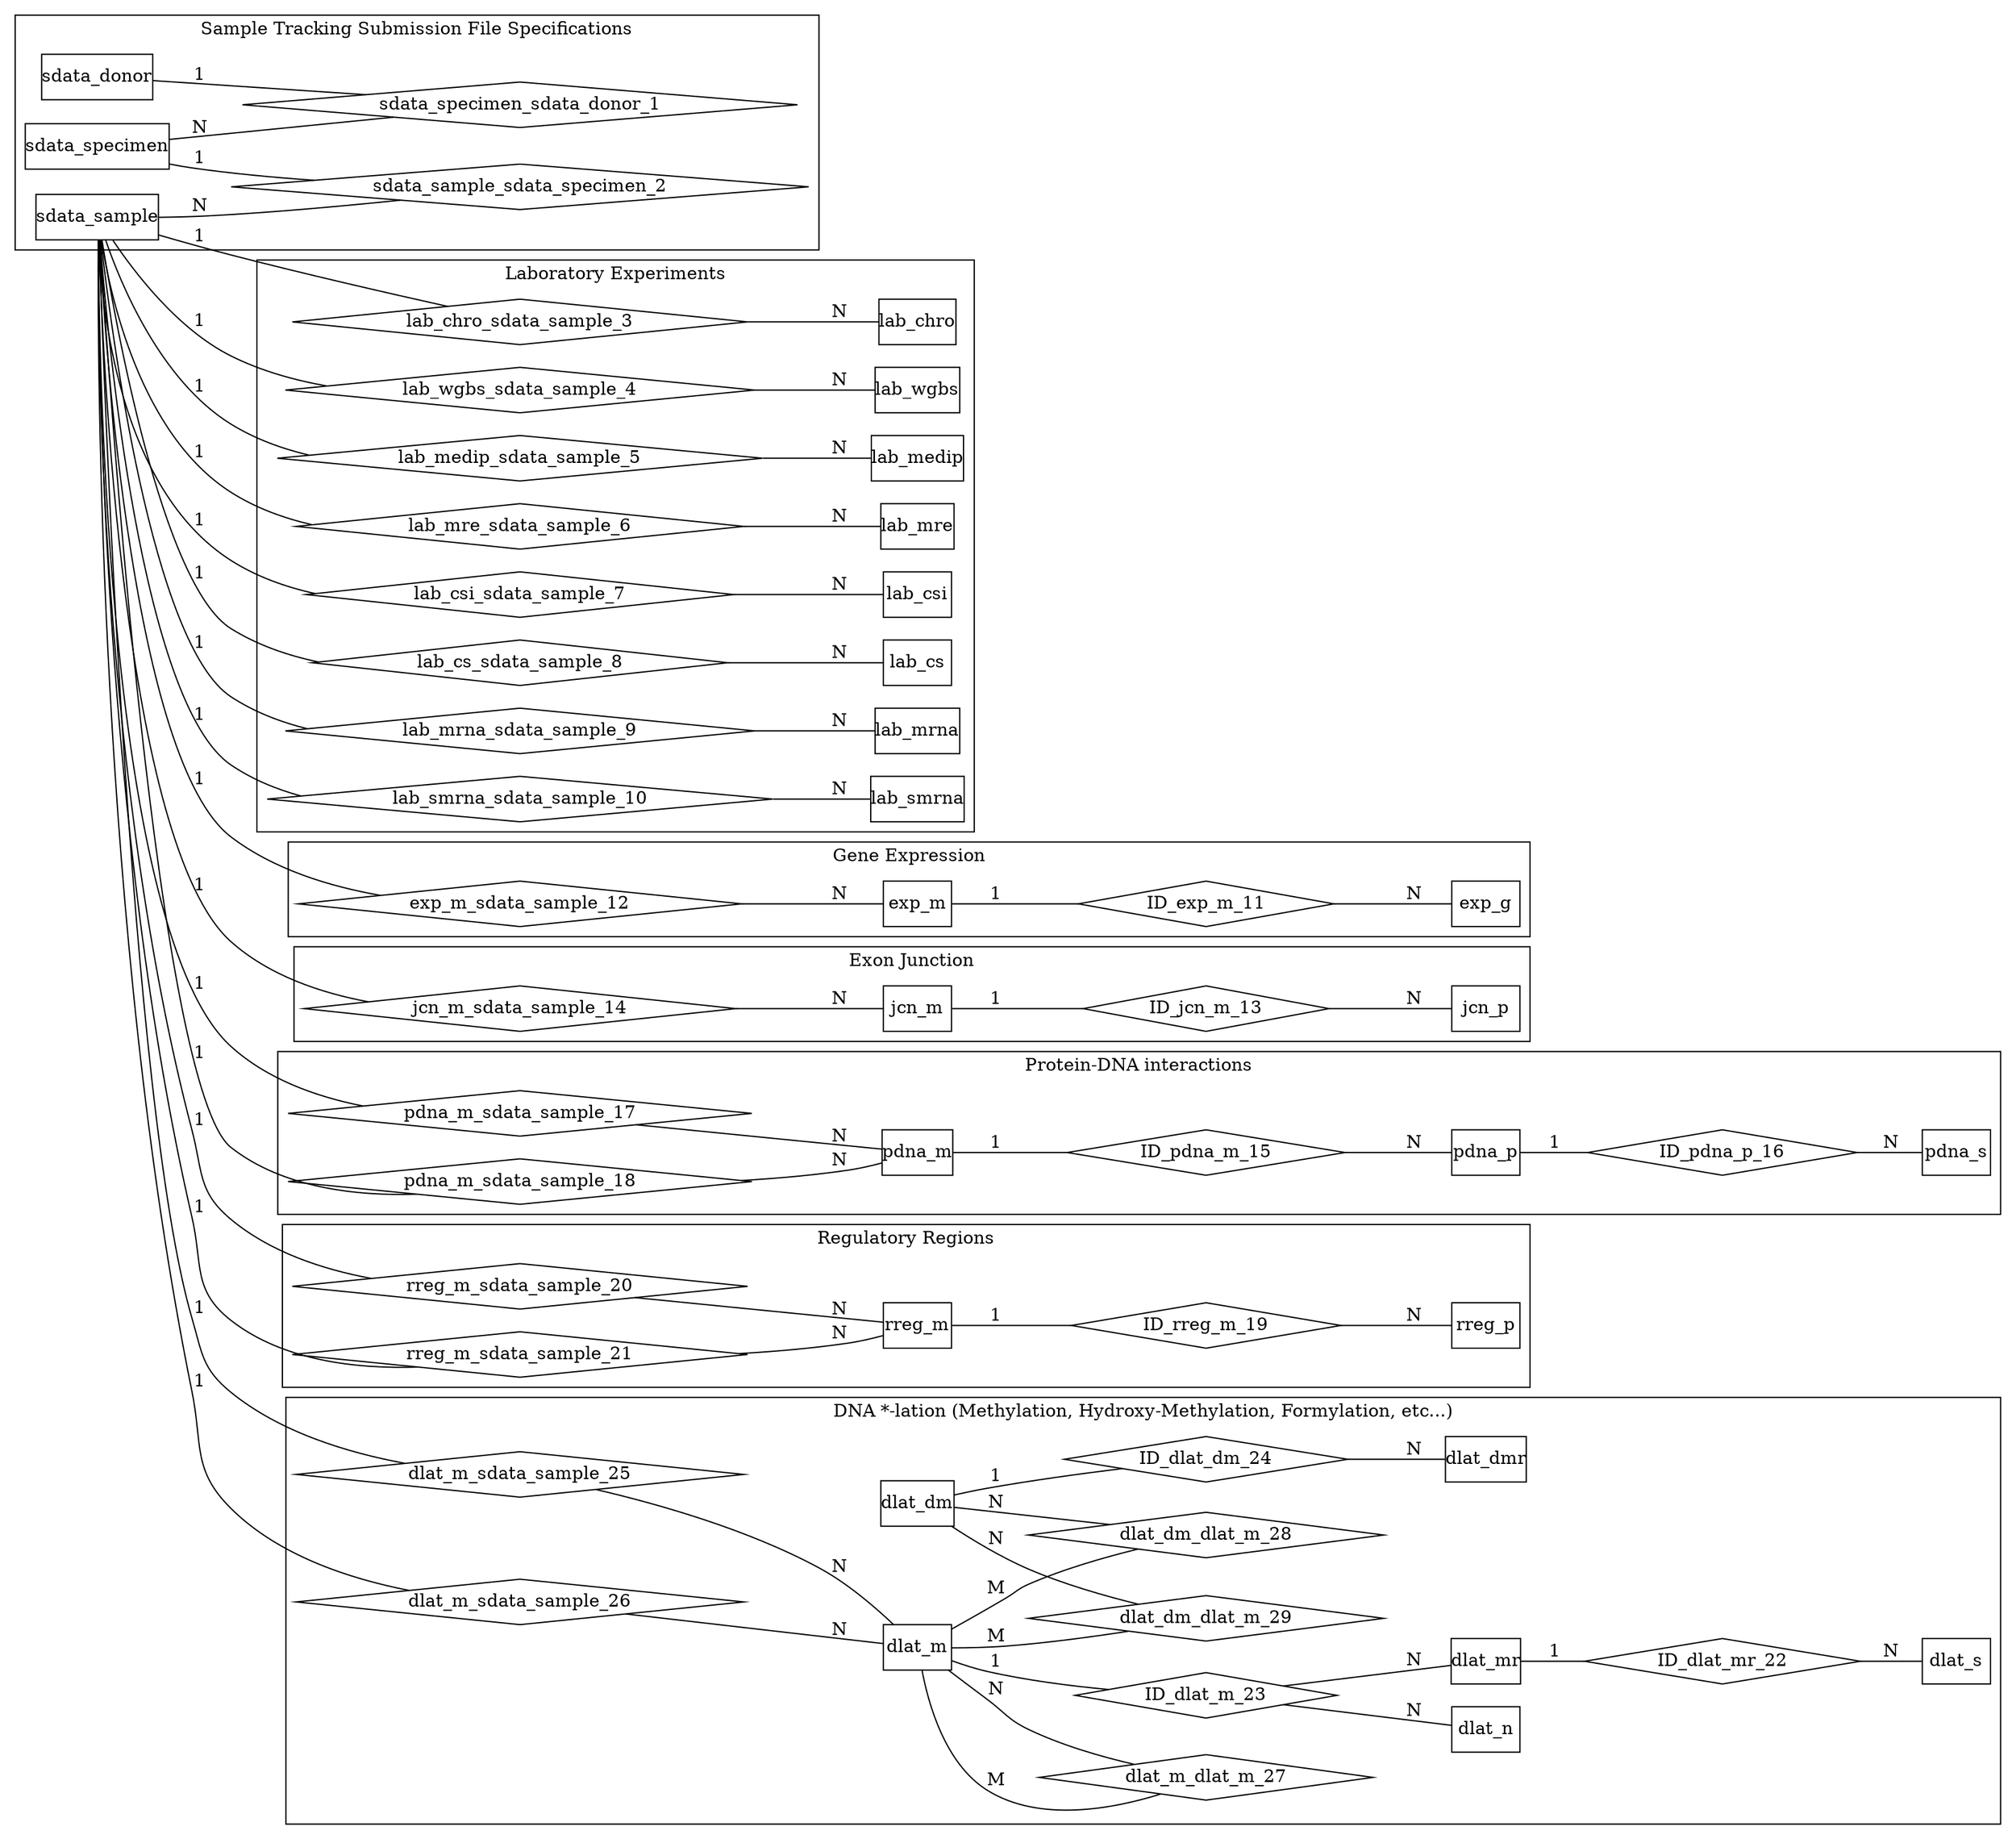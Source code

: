 digraph G {
	rankdir=LR;
	node [shape=box];
	edge [arrowhead=none];
	
	subgraph cluster_sdata {
		label="Sample Tracking Submission File Specifications"
	sdata_donor [texlbl="\graphicspath{{/home/jmfernandez/projects/BLUEPRINT/model/schema+tools/doc-templates/BLUEPRINT/icons/}} \arrayrulecolor{Black} \begin{tabular}{ c l }  \multicolumn{2}{c}{\textbf{\hyperref[tab:sdata_donor]{\Large{}Donor Data File}}} \\ \hline \includegraphics[height=1.6ex]{pk.pdf} & \hyperref[column:sdata.donor.donor_id]{\textbf{donor\-\_\-id}} \\  & \hyperref[column:sdata.donor.donor_sex]{\textbf{\textcolor{gray}{donor\-\_\-sex}}} \\  & \hyperref[column:sdata.donor.donor_region_of_residence]{donor\-\_\-region\-\_\-of\-\_\-residence} \\  & \hyperref[column:sdata.donor.donor_ethnicity]{\textcolor{gray}{donor\-\_\-ethnicity}} \\  & \hyperref[column:sdata.donor.notes]{\textcolor{gray}{notes}} \end{tabular}",style="top color=sdata_donor,rounded corners,drop shadow",margin="0,0"];
	sdata_specimen [texlbl="\graphicspath{{/home/jmfernandez/projects/BLUEPRINT/model/schema+tools/doc-templates/BLUEPRINT/icons/}} \arrayrulecolor{Black} \begin{tabular}{ c l }  \multicolumn{2}{c}{\textbf{\hyperref[tab:sdata_specimen]{\Large{}Specimen Data File}}} \\ \hline \includegraphics[height=1.6ex]{pk.pdf} & \hyperref[column:sdata.specimen.specimen_id]{\textbf{specimen\-\_\-id}} \\  & \hyperref[column:sdata.specimen.specimen_type]{specimen\-\_\-type} \\  & \hyperref[column:sdata.specimen.specimen_type_other]{\textcolor{gray}{specimen\-\_\-type\-\_\-other}} \\  & \hyperref[column:sdata.specimen.specimen_source]{\textcolor{gray}{specimen\-\_\-source}} \\  & \hyperref[column:sdata.specimen.specimen_collection_protocol]{\textcolor{gray}{specimen\-\_\-collection\-\_\-protocol}} \\  & \hyperref[column:sdata.specimen.donor_min_age_at_specimen_acquisition]{donor\-\_\-min\-\_\-age\-\_\-at\-\_\-specimen\-\_\-acquisition} \\  & \hyperref[column:sdata.specimen.donor_max_age_at_specimen_acquisition]{\textbf{\textcolor{gray}{donor\-\_\-max\-\_\-age\-\_\-at\-\_\-specimen\-\_\-acquisition}}} \\  & \hyperref[column:sdata.specimen.donor_health_status]{\textbf{\textcolor{gray}{donor\-\_\-health\-\_\-status}}} \\  & \hyperref[column:sdata.specimen.donor_disease]{\textbf{\textcolor{gray}{donor\-\_\-disease}}} \\  & \hyperref[column:sdata.specimen.specimen_processing]{specimen\-\_\-processing} \\  & \hyperref[column:sdata.specimen.specimen_processing_other]{\textcolor{gray}{specimen\-\_\-processing\-\_\-other}} \\  & \hyperref[column:sdata.specimen.specimen_storage]{specimen\-\_\-storage} \\  & \hyperref[column:sdata.specimen.specimen_storage_other]{\textcolor{gray}{specimen\-\_\-storage\-\_\-other}} \\  & \hyperref[column:sdata.specimen.specimen_biobank]{\textcolor{gray}{specimen\-\_\-biobank}} \\  & \hyperref[column:sdata.specimen.specimen_biobank_id]{\textcolor{gray}{specimen\-\_\-biobank\-\_\-id}} \\  & \hyperref[column:sdata.specimen.specimen_available]{\textcolor{gray}{specimen\-\_\-available}} \\ \hyperref[column:sdata.donor.donor_id]{\includegraphics[height=1.6ex]{fk.pdf}} & \hyperref[column:sdata.specimen.donor_id]{\textit{donor\-\_\-id}} \\  & \hyperref[column:sdata.specimen.notes]{\textcolor{gray}{notes}} \end{tabular}",style="top color=sdata_specimen,rounded corners,drop shadow",margin="0,0"];
	sdata_sample [texlbl="\graphicspath{{/home/jmfernandez/projects/BLUEPRINT/model/schema+tools/doc-templates/BLUEPRINT/icons/}} \arrayrulecolor{Black} \begin{tabular}{ c l }  \multicolumn{2}{c}{\textbf{\hyperref[tab:sdata_sample]{\Large{}Analyzed Sample Data File}}} \\ \hline \includegraphics[height=1.6ex]{pk.pdf} & \hyperref[column:sdata.sample.sample_id]{\textbf{sample\-\_\-id}} \\  & \hyperref[column:sdata.sample.purified_cell_type]{purified\-\_\-cell\-\_\-type} \\  & \hyperref[column:sdata.sample.culture_conditions]{\textcolor{gray}{culture\-\_\-conditions}} \\  & \hyperref[column:sdata.sample.markers]{\textcolor{gray}{markers}} \\  & \hyperref[column:sdata.sample.analyzed_sample_type]{analyzed\-\_\-sample\-\_\-type} \\  & \hyperref[column:sdata.sample.analyzed_sample_type_other]{\textcolor{gray}{analyzed\-\_\-sample\-\_\-type\-\_\-other}} \\  & \hyperref[column:sdata.sample.analyzed_sample_interval]{\textcolor{gray}{analyzed\-\_\-sample\-\_\-interval}} \\ \hyperref[column:sdata.specimen.specimen_id]{\includegraphics[height=1.6ex]{fk.pdf}} & \hyperref[column:sdata.sample.specimen_id]{\textit{specimen\-\_\-id}} \\  & \hyperref[column:sdata.sample.notes]{\textcolor{gray}{notes}} \end{tabular}",style="top color=sdata_sample,rounded corners,drop shadow",margin="0,0"];
		{ rank=same; sdata_donor sdata_specimen sdata_sample }
		
		node [shape=diamond, texlbl="Identifies"];
		
		
		node [shape=diamond];
		
		
		sdata_specimen_sdata_donor_1 [style="top color=sdata_donor,drop shadow",texlbl="Relationship"];
		sdata_donor -> sdata_specimen_sdata_donor_1 [label="1"];
		sdata_specimen_sdata_donor_1 -> sdata_specimen [label="N",style="double distance=2pt"];
		
		sdata_sample_sdata_specimen_2 [style="top color=sdata_specimen,drop shadow",texlbl="Relationship"];
		sdata_specimen -> sdata_sample_sdata_specimen_2 [label="1"];
		sdata_sample_sdata_specimen_2 -> sdata_sample [label="N",style="double distance=2pt"];
	}
	subgraph cluster_lab {
		label="Laboratory Experiments"
	lab_chro [texlbl="\graphicspath{{/home/jmfernandez/projects/BLUEPRINT/model/schema+tools/doc-templates/BLUEPRINT/icons/}} \arrayrulecolor{Black} \begin{tabular}{ c l }  \multicolumn{2}{c}{\textbf{\hyperref[tab:lab_chro]{\Large{}Chromatin Accessibility}}} \\ \hline \includegraphics[height=1.6ex]{pk.pdf} & \hyperref[column:lab.chro.experiment_id]{\textbf{experiment\-\_\-id}} \\ \hyperref[column:sdata.sample.sample_id]{\includegraphics[height=1.6ex]{fk.pdf}} & \hyperref[column:lab.chro.analyzed_sample_id]{\textit{analyzed\-\_\-sample\-\_\-id}} \\  & \hyperref[column:lab.chro.experiment_type]{experiment\-\_\-type} \\  & \hyperref[column:lab.chro.features]{features} \\  & \hyperref[column:lab.chro.extraction_protocol]{extraction\-\_\-protocol} \end{tabular}",style="top color=lab_chro,rounded corners,drop shadow",margin="0,0"];
	lab_wgbs [texlbl="\graphicspath{{/home/jmfernandez/projects/BLUEPRINT/model/schema+tools/doc-templates/BLUEPRINT/icons/}} \arrayrulecolor{Black} \begin{tabular}{ c l }  \multicolumn{2}{c}{\textbf{\hyperref[tab:lab_wgbs]{\Large{}WGBS}}} \\ \hline \includegraphics[height=1.6ex]{pk.pdf} & \hyperref[column:lab.wgbs.experiment_id]{\textbf{experiment\-\_\-id}} \\ \hyperref[column:sdata.sample.sample_id]{\includegraphics[height=1.6ex]{fk.pdf}} & \hyperref[column:lab.wgbs.analyzed_sample_id]{\textit{analyzed\-\_\-sample\-\_\-id}} \\  & \hyperref[column:lab.wgbs.experiment_type]{experiment\-\_\-type} \\  & \hyperref[column:lab.wgbs.features]{features} \\  & \hyperref[column:lab.wgbs.extraction_protocol]{extraction\-\_\-protocol} \end{tabular}",style="top color=lab_wgbs,rounded corners,drop shadow",margin="0,0"];
	lab_medip [texlbl="\graphicspath{{/home/jmfernandez/projects/BLUEPRINT/model/schema+tools/doc-templates/BLUEPRINT/icons/}} \arrayrulecolor{Black} \begin{tabular}{ c l }  \multicolumn{2}{c}{\textbf{\hyperref[tab:lab_medip]{\Large{}MeDIP-Seq}}} \\ \hline \includegraphics[height=1.6ex]{pk.pdf} & \hyperref[column:lab.medip.experiment_id]{\textbf{experiment\-\_\-id}} \\ \hyperref[column:sdata.sample.sample_id]{\includegraphics[height=1.6ex]{fk.pdf}} & \hyperref[column:lab.medip.analyzed_sample_id]{\textit{analyzed\-\_\-sample\-\_\-id}} \\  & \hyperref[column:lab.medip.experiment_type]{experiment\-\_\-type} \\  & \hyperref[column:lab.medip.features]{features} \\  & \hyperref[column:lab.medip.extraction_protocol]{extraction\-\_\-protocol} \end{tabular}",style="top color=lab_medip,rounded corners,drop shadow",margin="0,0"];
	lab_mre [texlbl="\graphicspath{{/home/jmfernandez/projects/BLUEPRINT/model/schema+tools/doc-templates/BLUEPRINT/icons/}} \arrayrulecolor{Black} \begin{tabular}{ c l }  \multicolumn{2}{c}{\textbf{\hyperref[tab:lab_mre]{\Large{}MRE-Seq}}} \\ \hline \includegraphics[height=1.6ex]{pk.pdf} & \hyperref[column:lab.mre.experiment_id]{\textbf{experiment\-\_\-id}} \\ \hyperref[column:sdata.sample.sample_id]{\includegraphics[height=1.6ex]{fk.pdf}} & \hyperref[column:lab.mre.analyzed_sample_id]{\textit{analyzed\-\_\-sample\-\_\-id}} \\  & \hyperref[column:lab.mre.experiment_type]{experiment\-\_\-type} \\  & \hyperref[column:lab.mre.features]{features} \end{tabular}",style="top color=lab_mre,rounded corners,drop shadow",margin="0,0"];
	lab_csi [texlbl="\graphicspath{{/home/jmfernandez/projects/BLUEPRINT/model/schema+tools/doc-templates/BLUEPRINT/icons/}} \arrayrulecolor{Black} \begin{tabular}{ c l }  \multicolumn{2}{c}{\textbf{\hyperref[tab:lab_csi]{\Large{}Chip-Seq Input}}} \\ \hline \includegraphics[height=1.6ex]{pk.pdf} & \hyperref[column:lab.csi.experiment_id]{\textbf{experiment\-\_\-id}} \\ \hyperref[column:sdata.sample.sample_id]{\includegraphics[height=1.6ex]{fk.pdf}} & \hyperref[column:lab.csi.analyzed_sample_id]{\textit{analyzed\-\_\-sample\-\_\-id}} \\  & \hyperref[column:lab.csi.experiment_type]{experiment\-\_\-type} \\  & \hyperref[column:lab.csi.features]{features} \\  & \hyperref[column:lab.csi.extraction_protocol]{extraction\-\_\-protocol} \end{tabular}",style="top color=lab_csi,rounded corners,drop shadow",margin="0,0"];
	lab_cs [texlbl="\graphicspath{{/home/jmfernandez/projects/BLUEPRINT/model/schema+tools/doc-templates/BLUEPRINT/icons/}} \arrayrulecolor{Black} \begin{tabular}{ c l }  \multicolumn{2}{c}{\textbf{\hyperref[tab:lab_cs]{\Large{}Chip-Seq}}} \\ \hline \includegraphics[height=1.6ex]{pk.pdf} & \hyperref[column:lab.cs.experiment_id]{\textbf{experiment\-\_\-id}} \\ \hyperref[column:sdata.sample.sample_id]{\includegraphics[height=1.6ex]{fk.pdf}} & \hyperref[column:lab.cs.analyzed_sample_id]{\textit{analyzed\-\_\-sample\-\_\-id}} \\  & \hyperref[column:lab.cs.experiment_type]{experiment\-\_\-type} \\  & \hyperref[column:lab.cs.features]{features} \\  & \hyperref[column:lab.cs.extraction_protocol]{extraction\-\_\-protocol} \end{tabular}",style="top color=lab_cs,rounded corners,drop shadow",margin="0,0"];
	lab_mrna [texlbl="\graphicspath{{/home/jmfernandez/projects/BLUEPRINT/model/schema+tools/doc-templates/BLUEPRINT/icons/}} \arrayrulecolor{Black} \begin{tabular}{ c l }  \multicolumn{2}{c}{\textbf{\hyperref[tab:lab_mrna]{\Large{}mRNA-seq}}} \\ \hline \includegraphics[height=1.6ex]{pk.pdf} & \hyperref[column:lab.mrna.experiment_id]{\textbf{experiment\-\_\-id}} \\ \hyperref[column:sdata.sample.sample_id]{\includegraphics[height=1.6ex]{fk.pdf}} & \hyperref[column:lab.mrna.analyzed_sample_id]{\textit{analyzed\-\_\-sample\-\_\-id}} \\  & \hyperref[column:lab.mrna.experiment_type]{experiment\-\_\-type} \\  & \hyperref[column:lab.mrna.features]{features} \\  & \hyperref[column:lab.mrna.extraction_protocol]{extraction\-\_\-protocol} \end{tabular}",style="top color=lab_mrna,rounded corners,drop shadow",margin="0,0"];
	lab_smrna [texlbl="\graphicspath{{/home/jmfernandez/projects/BLUEPRINT/model/schema+tools/doc-templates/BLUEPRINT/icons/}} \arrayrulecolor{Black} \begin{tabular}{ c l }  \multicolumn{2}{c}{\textbf{\hyperref[tab:lab_smrna]{\Large{}smRNA-seq}}} \\ \hline \includegraphics[height=1.6ex]{pk.pdf} & \hyperref[column:lab.smrna.experiment_id]{\textbf{experiment\-\_\-id}} \\ \hyperref[column:sdata.sample.sample_id]{\includegraphics[height=1.6ex]{fk.pdf}} & \hyperref[column:lab.smrna.analyzed_sample_id]{\textit{analyzed\-\_\-sample\-\_\-id}} \\  & \hyperref[column:lab.smrna.experiment_type]{experiment\-\_\-type} \\  & \hyperref[column:lab.smrna.features]{features} \\  & \hyperref[column:lab.smrna.extraction_protocol]{extraction\-\_\-protocol} \end{tabular}",style="top color=lab_smrna,rounded corners,drop shadow",margin="0,0"];
		{ rank=same; lab_chro lab_wgbs lab_medip lab_mre lab_csi lab_cs lab_mrna lab_smrna }
		
		node [shape=diamond, texlbl="Identifies"];
		
		
		node [shape=diamond];
		
		
		lab_chro_sdata_sample_3 [style="top color=sdata_sample,drop shadow",texlbl="\parbox{3cm}{\centering Relationship \linebreak \textit{\small(analyzed\-\_\-)}}"];
		sdata_sample -> lab_chro_sdata_sample_3 [label="1"];
		lab_chro_sdata_sample_3 -> lab_chro [label="N",style="double distance=2pt"];
		
		lab_wgbs_sdata_sample_4 [style="top color=sdata_sample,drop shadow",texlbl="\parbox{3cm}{\centering Relationship \linebreak \textit{\small(analyzed\-\_\-)}}"];
		sdata_sample -> lab_wgbs_sdata_sample_4 [label="1"];
		lab_wgbs_sdata_sample_4 -> lab_wgbs [label="N",style="double distance=2pt"];
		
		lab_medip_sdata_sample_5 [style="top color=sdata_sample,drop shadow",texlbl="\parbox{3cm}{\centering Relationship \linebreak \textit{\small(analyzed\-\_\-)}}"];
		sdata_sample -> lab_medip_sdata_sample_5 [label="1"];
		lab_medip_sdata_sample_5 -> lab_medip [label="N",style="double distance=2pt"];
		
		lab_mre_sdata_sample_6 [style="top color=sdata_sample,drop shadow",texlbl="\parbox{3cm}{\centering Relationship \linebreak \textit{\small(analyzed\-\_\-)}}"];
		sdata_sample -> lab_mre_sdata_sample_6 [label="1"];
		lab_mre_sdata_sample_6 -> lab_mre [label="N",style="double distance=2pt"];
		
		lab_csi_sdata_sample_7 [style="top color=sdata_sample,drop shadow",texlbl="\parbox{3cm}{\centering Relationship \linebreak \textit{\small(analyzed\-\_\-)}}"];
		sdata_sample -> lab_csi_sdata_sample_7 [label="1"];
		lab_csi_sdata_sample_7 -> lab_csi [label="N",style="double distance=2pt"];
		
		lab_cs_sdata_sample_8 [style="top color=sdata_sample,drop shadow",texlbl="\parbox{3cm}{\centering Relationship \linebreak \textit{\small(analyzed\-\_\-)}}"];
		sdata_sample -> lab_cs_sdata_sample_8 [label="1"];
		lab_cs_sdata_sample_8 -> lab_cs [label="N",style="double distance=2pt"];
		
		lab_mrna_sdata_sample_9 [style="top color=sdata_sample,drop shadow",texlbl="\parbox{3cm}{\centering Relationship \linebreak \textit{\small(analyzed\-\_\-)}}"];
		sdata_sample -> lab_mrna_sdata_sample_9 [label="1"];
		lab_mrna_sdata_sample_9 -> lab_mrna [label="N",style="double distance=2pt"];
		
		lab_smrna_sdata_sample_10 [style="top color=sdata_sample,drop shadow",texlbl="\parbox{3cm}{\centering Relationship \linebreak \textit{\small(analyzed\-\_\-)}}"];
		sdata_sample -> lab_smrna_sdata_sample_10 [label="1"];
		lab_smrna_sdata_sample_10 -> lab_smrna [label="N",style="double distance=2pt"];
	}
	subgraph cluster_exp {
		label="Gene Expression"
	exp_m [texlbl="\graphicspath{{/home/jmfernandez/projects/BLUEPRINT/model/schema+tools/doc-templates/BLUEPRINT/icons/}} \arrayrulecolor{Black} \begin{tabular}{ c l }  \multicolumn{2}{c}{\textbf{\hyperref[tab:exp_m]{\Large{}Expression - Metadata File}}} \\ \hline \includegraphics[height=1.6ex]{pk.pdf} & \hyperref[column:exp.m.analysis_id]{\textbf{analysis\-\_\-id}} \\ \hyperref[column:sdata.sample.sample_id]{\includegraphics[height=1.6ex]{fk.pdf}} & \hyperref[column:exp.m.analyzed_sample_id]{\textit{analyzed\-\_\-sample\-\_\-id}} \\  & \hyperref[column:exp.m.analysis_group_id]{analysis\-\_\-group\-\_\-id} \\  & \hyperref[column:exp.m.data_status]{data\-\_\-status} \\  & \hyperref[column:exp.m.assembly_version]{assembly\-\_\-version} \\  & \hyperref[column:exp.m.program_versions]{\textbf{\textcolor{gray}{program\-\_\-versions}}} \\  & \hyperref[column:exp.m.alignment_algorithm]{alignment\-\_\-algorithm} \\  & \hyperref[column:exp.m.other_analysis_algorithm]{\textcolor{gray}{other\-\_\-analysis\-\_\-algorithm}} \\  & \hyperref[column:exp.m.seq_coverage]{\textcolor{gray}{seq\-\_\-coverage}} \\  & \hyperref[column:exp.m.raw_data_repository]{raw\-\_\-data\-\_\-repository} \\  & \hyperref[column:exp.m.raw_data_accession]{\textcolor{gray}{raw\-\_\-data\-\_\-accession}} \\  & \hyperref[column:exp.m.experimental_group_id]{experimental\-\_\-group\-\_\-id} \\  & \hyperref[column:exp.m.platform]{platform} \\  & \hyperref[column:exp.m.experimental_protocol]{\textcolor{gray}{experimental\-\_\-protocol}} \\  & \hyperref[column:exp.m.notes]{\textcolor{gray}{notes}} \end{tabular}",style="top color=exp_m,rounded corners,drop shadow",margin="0,0"];
	exp_g [texlbl="\graphicspath{{/home/jmfernandez/projects/BLUEPRINT/model/schema+tools/doc-templates/BLUEPRINT/icons/}} \arrayrulecolor{Black} \begin{tabular}{ c l }  \multicolumn{2}{c}{\textbf{\hyperref[tab:exp_g]{\Large{}Expression - Gene File}}} \\ \hline \hyperref[column:exp.m.analysis_id]{\includegraphics[height=1.6ex]{fkpk.pdf}} & \hyperref[column:exp.g.analysis_id]{\textit{\textbf{analysis\-\_\-id}}} \\ \includegraphics[height=1.6ex]{pk.pdf} & \hyperref[column:exp.g.gene_stable_id]{\textbf{gene\-\_\-stable\-\_\-id}} \\  & \hyperref[column:exp.g.chromosome]{chromosome} \\  & \hyperref[column:exp.g.chromosome_start]{chromosome\-\_\-start} \\  & \hyperref[column:exp.g.chromosome_end]{chromosome\-\_\-end} \\  & \hyperref[column:exp.g.chromosome_strand]{\textcolor{gray}{chromosome\-\_\-strand}} \\  & \hyperref[column:exp.g.quality_score]{\textcolor{gray}{quality\-\_\-score}} \\  & \hyperref[column:exp.g.probability]{\textcolor{gray}{probability}} \\  & \hyperref[column:exp.g.normalized_read_count]{normalized\-\_\-read\-\_\-count} \\  & \hyperref[column:exp.g.raw_read_count]{raw\-\_\-read\-\_\-count} \\  & \hyperref[column:exp.g.normalized_expression_level]{\textcolor{gray}{normalized\-\_\-expression\-\_\-level}} \\  & \hyperref[column:exp.g.reference_sample]{\textcolor{gray}{reference\-\_\-sample}} \\  & \hyperref[column:exp.g.is_annotated]{is\-\_\-annotated} \\  & \hyperref[column:exp.g.probeset_id]{\textcolor{gray}{probeset\-\_\-id}} \\  & \hyperref[column:exp.g.validation_status]{validation\-\_\-status} \\  & \hyperref[column:exp.g.validation_platform]{\textcolor{gray}{validation\-\_\-platform}} \\  & \hyperref[column:exp.g.notes]{\textcolor{gray}{notes}} \end{tabular}",style="top color=exp_g,rounded corners,drop shadow,double distance=2pt",margin="0,0"];
		{ rank=same; exp_m }
		
		node [shape=diamond, texlbl="Identifies"];
		
			
		ID_exp_m_11 [style="top color=exp_m,drop shadow,double distance=2pt"];
		exp_m -> ID_exp_m_11  [label="1"];
		ID_exp_m_11 -> exp_g [label="N",style="double distance=2pt"];
		
		node [shape=diamond];
		
		
		exp_m_sdata_sample_12 [style="top color=sdata_sample,drop shadow",texlbl="\parbox{3cm}{\centering Relationship \linebreak \textit{\small(analyzed\-\_\-)}}"];
		sdata_sample -> exp_m_sdata_sample_12 [label="1"];
		exp_m_sdata_sample_12 -> exp_m [label="N",style="double distance=2pt"];
	}
	subgraph cluster_jcn {
		label="Exon Junction"
	jcn_m [texlbl="\graphicspath{{/home/jmfernandez/projects/BLUEPRINT/model/schema+tools/doc-templates/BLUEPRINT/icons/}} \arrayrulecolor{Black} \begin{tabular}{ c l }  \multicolumn{2}{c}{\textbf{\hyperref[tab:jcn_m]{\Large{}Exon Junction - Metadata File}}} \\ \hline \includegraphics[height=1.6ex]{pk.pdf} & \hyperref[column:jcn.m.analysis_id]{\textbf{analysis\-\_\-id}} \\ \hyperref[column:sdata.sample.sample_id]{\includegraphics[height=1.6ex]{fk.pdf}} & \hyperref[column:jcn.m.analyzed_sample_id]{\textit{analyzed\-\_\-sample\-\_\-id}} \\  & \hyperref[column:jcn.m.analysis_group_id]{analysis\-\_\-group\-\_\-id} \\  & \hyperref[column:jcn.m.data_status]{data\-\_\-status} \\  & \hyperref[column:jcn.m.assembly_version]{assembly\-\_\-version} \\  & \hyperref[column:jcn.m.program_versions]{\textbf{\textcolor{gray}{program\-\_\-versions}}} \\  & \hyperref[column:jcn.m.alignment_algorithm]{alignment\-\_\-algorithm} \\  & \hyperref[column:jcn.m.other_analysis_algorithm]{\textcolor{gray}{other\-\_\-analysis\-\_\-algorithm}} \\  & \hyperref[column:jcn.m.seq_coverage]{\textcolor{gray}{seq\-\_\-coverage}} \\  & \hyperref[column:jcn.m.raw_data_repository]{raw\-\_\-data\-\_\-repository} \\  & \hyperref[column:jcn.m.raw_data_accession]{\textcolor{gray}{raw\-\_\-data\-\_\-accession}} \\  & \hyperref[column:jcn.m.experimental_group_id]{experimental\-\_\-group\-\_\-id} \\  & \hyperref[column:jcn.m.platform]{platform} \\  & \hyperref[column:jcn.m.experimental_protocol]{\textcolor{gray}{experimental\-\_\-protocol}} \\  & \hyperref[column:jcn.m.notes]{\textcolor{gray}{notes}} \end{tabular}",style="top color=jcn_m,rounded corners,drop shadow",margin="0,0"];
	jcn_p [texlbl="\graphicspath{{/home/jmfernandez/projects/BLUEPRINT/model/schema+tools/doc-templates/BLUEPRINT/icons/}} \arrayrulecolor{Black} \begin{tabular}{ c l }  \multicolumn{2}{c}{\textbf{\hyperref[tab:jcn_p]{\Large{}Exon Junction - Primary Analysis File}}} \\ \hline \hyperref[column:jcn.m.analysis_id]{\includegraphics[height=1.6ex]{fkpk.pdf}} & \hyperref[column:jcn.p.analysis_id]{\textit{\textbf{analysis\-\_\-id}}} \\ \includegraphics[height=1.6ex]{pk.pdf} & \hyperref[column:jcn.p.junction_id]{\textbf{junction\-\_\-id}} \\  & \hyperref[column:jcn.p.chromosome]{chromosome} \\  & \hyperref[column:jcn.p.chromosome_start]{chromosome\-\_\-start} \\  & \hyperref[column:jcn.p.chromosome_end]{chromosome\-\_\-end} \\  & \hyperref[column:jcn.p.chromosome_strand]{\textcolor{gray}{chromosome\-\_\-strand}} \\  & \hyperref[column:jcn.p.quality_score]{\textcolor{gray}{quality\-\_\-score}} \\  & \hyperref[column:jcn.p.probability]{\textcolor{gray}{probability}} \\  & \hyperref[column:jcn.p.gene1_stable_id]{gene1\-\_\-stable\-\_\-id} \\  & \hyperref[column:jcn.p.gene2_stable_id]{\textcolor{gray}{gene2\-\_\-stable\-\_\-id}} \\  & \hyperref[column:jcn.p.exon1_chromosome]{exon1\-\_\-chromosome} \\  & \hyperref[column:jcn.p.exon1_number_bases]{exon1\-\_\-number\-\_\-bases} \\  & \hyperref[column:jcn.p.exon1_end]{exon1\-\_\-end} \\  & \hyperref[column:jcn.p.exon1_strand]{\textcolor{gray}{exon1\-\_\-strand}} \\  & \hyperref[column:jcn.p.exon2_chromosome]{exon2\-\_\-chromosome} \\  & \hyperref[column:jcn.p.exon2_number_bases]{exon2\-\_\-number\-\_\-bases} \\  & \hyperref[column:jcn.p.exon2_start]{exon2\-\_\-start} \\  & \hyperref[column:jcn.p.exon2_strand]{\textcolor{gray}{exon2\-\_\-strand}} \\  & \hyperref[column:jcn.p.is_fusion_gene]{\textcolor{gray}{is\-\_\-fusion\-\_\-gene}} \\  & \hyperref[column:jcn.p.is_novel_splice_form]{\textcolor{gray}{is\-\_\-novel\-\_\-splice\-\_\-form}} \\  & \hyperref[column:jcn.p.junction_seq]{\textcolor{gray}{junction\-\_\-seq}} \\  & \hyperref[column:jcn.p.junction_type]{\textcolor{gray}{junction\-\_\-type}} \\  & \hyperref[column:jcn.p.junction_read_count]{junction\-\_\-read\-\_\-count} \\  & \hyperref[column:jcn.p.validation_status]{validation\-\_\-status} \\  & \hyperref[column:jcn.p.validation_platform]{\textcolor{gray}{validation\-\_\-platform}} \\  & \hyperref[column:jcn.p.notes]{\textcolor{gray}{notes}} \end{tabular}",style="top color=jcn_p,rounded corners,drop shadow,double distance=2pt",margin="0,0"];
		{ rank=same; jcn_m }
		
		node [shape=diamond, texlbl="Identifies"];
		
			
		ID_jcn_m_13 [style="top color=jcn_m,drop shadow,double distance=2pt"];
		jcn_m -> ID_jcn_m_13  [label="1"];
		ID_jcn_m_13 -> jcn_p [label="N",style="double distance=2pt"];
		
		node [shape=diamond];
		
		
		jcn_m_sdata_sample_14 [style="top color=sdata_sample,drop shadow",texlbl="\parbox{3cm}{\centering Relationship \linebreak \textit{\small(analyzed\-\_\-)}}"];
		sdata_sample -> jcn_m_sdata_sample_14 [label="1"];
		jcn_m_sdata_sample_14 -> jcn_m [label="N",style="double distance=2pt"];
	}
	subgraph cluster_pdna {
		label="Protein-DNA interactions"
	pdna_m [texlbl="\graphicspath{{/home/jmfernandez/projects/BLUEPRINT/model/schema+tools/doc-templates/BLUEPRINT/icons/}} \arrayrulecolor{Black} \begin{tabular}{ c l }  \multicolumn{2}{c}{\textbf{\hyperref[tab:pdna_m]{\Large{}Protein-DNA interactions - Metadata File}}} \\ \hline \includegraphics[height=1.6ex]{pk.pdf} & \hyperref[column:pdna.m.analysis_id]{\textbf{analysis\-\_\-id}} \\ \hyperref[column:sdata.sample.sample_id]{\includegraphics[height=1.6ex]{fk.pdf}} & \hyperref[column:pdna.m.analyzed_sample_id]{\textit{analyzed\-\_\-sample\-\_\-id}} \\ \hyperref[column:sdata.sample.sample_id]{\includegraphics[height=1.6ex]{fk.pdf}} & \hyperref[column:pdna.m.control_sample_id]{\textit{\textbf{\textcolor{gray}{control\-\_\-sample\-\_\-id}}}} \\  & \hyperref[column:pdna.m.analysis_group_id]{analysis\-\_\-group\-\_\-id} \\  & \hyperref[column:pdna.m.data_status]{data\-\_\-status} \\  & \hyperref[column:pdna.m.assembly_version]{assembly\-\_\-version} \\  & \hyperref[column:pdna.m.program_versions]{\textbf{\textcolor{gray}{program\-\_\-versions}}} \\  & \hyperref[column:pdna.m.alignment_algorithm]{alignment\-\_\-algorithm} \\  & \hyperref[column:pdna.m.other_analysis_algorithm]{\textcolor{gray}{other\-\_\-analysis\-\_\-algorithm}} \\  & \hyperref[column:pdna.m.seq_coverage]{\textcolor{gray}{seq\-\_\-coverage}} \\  & \hyperref[column:pdna.m.raw_data_repository]{raw\-\_\-data\-\_\-repository} \\  & \hyperref[column:pdna.m.raw_data_accession]{\textcolor{gray}{raw\-\_\-data\-\_\-accession}} \\  & \hyperref[column:pdna.m.experimental_group_id]{experimental\-\_\-group\-\_\-id} \\  & \hyperref[column:pdna.m.platform]{platform} \\  & \hyperref[column:pdna.m.experimental_protocol]{\textcolor{gray}{experimental\-\_\-protocol}} \\  & \hyperref[column:pdna.m.NSC]{\textcolor{gray}{NSC}} \\  & \hyperref[column:pdna.m.RSC]{\textcolor{gray}{RSC}} \\  & \hyperref[column:pdna.m.notes]{\textcolor{gray}{notes}} \end{tabular}",style="top color=pdna_m,rounded corners,drop shadow",margin="0,0"];
	pdna_p [texlbl="\graphicspath{{/home/jmfernandez/projects/BLUEPRINT/model/schema+tools/doc-templates/BLUEPRINT/icons/}} \arrayrulecolor{Black} \begin{tabular}{ c l }  \multicolumn{2}{c}{\textbf{\hyperref[tab:pdna_p]{\Large{}Protein-DNA interactions - Primary Analysis File}}} \\ \hline \hyperref[column:pdna.m.analysis_id]{\includegraphics[height=1.6ex]{fkpk.pdf}} & \hyperref[column:pdna.p.analysis_id]{\textit{\textbf{analysis\-\_\-id}}} \\ \includegraphics[height=1.6ex]{pk.pdf} & \hyperref[column:pdna.p.protein_dna_interaction_id]{\textbf{protein\-\_\-dna\-\_\-interaction\-\_\-id}} \\  & \hyperref[column:pdna.p.chromosome]{chromosome} \\  & \hyperref[column:pdna.p.chromosome_start]{chromosome\-\_\-start} \\  & \hyperref[column:pdna.p.chromosome_end]{chromosome\-\_\-end} \\  & \hyperref[column:pdna.p.rank]{\textcolor{gray}{rank}} \\  & \hyperref[column:pdna.p.protein_stable_id]{protein\-\_\-stable\-\_\-id} \\  & \hyperref[column:pdna.p.log10_pvalue]{log10\-\_\-pvalue} \\  & \hyperref[column:pdna.p.log10_qvalue]{\textbf{\textcolor{gray}{log10\-\_\-qvalue}}} \\  & \hyperref[column:pdna.p.idr]{\textbf{\textcolor{gray}{idr}}} \\  & \hyperref[column:pdna.p.validation_status]{validation\-\_\-status} \\  & \hyperref[column:pdna.p.validation_platform]{\textcolor{gray}{validation\-\_\-platform}} \\  & \hyperref[column:pdna.p.notes]{\textcolor{gray}{notes}} \end{tabular}",style="top color=pdna_p,rounded corners,drop shadow,double distance=2pt",margin="0,0"];
	pdna_s [texlbl="\graphicspath{{/home/jmfernandez/projects/BLUEPRINT/model/schema+tools/doc-templates/BLUEPRINT/icons/}} \arrayrulecolor{Black} \begin{tabular}{ c l }  \multicolumn{2}{c}{\textbf{\hyperref[tab:pdna_s]{\Large{}Protein-DNA interactions - Secondary Analysis File}}} \\ \hline \hyperref[column:pdna.p.analysis_id]{\includegraphics[height=1.6ex]{fk.pdf}} & \hyperref[column:pdna.s.analysis_id]{\textit{analysis\-\_\-id}} \\  & \hyperref[column:pdna.s.ensembl_version]{ensembl\-\_\-version} \\  & \hyperref[column:pdna.s.gene_affected]{gene\-\_\-affected} \\  & \hyperref[column:pdna.s.transcript_affected]{\textcolor{gray}{transcript\-\_\-affected}} \\ \hyperref[column:pdna.p.protein_dna_interaction_id]{\includegraphics[height=1.6ex]{fk.pdf}} & \hyperref[column:pdna.s.protein_dna_interaction_id]{\textit{protein\-\_\-dna\-\_\-interaction\-\_\-id}} \\  & \hyperref[column:pdna.s.notes]{\textcolor{gray}{notes}} \end{tabular}",style="top color=pdna_s,rounded corners,drop shadow,double distance=2pt",margin="0,0"];
		{ rank=same; pdna_m }
		
		node [shape=diamond, texlbl="Identifies"];
		
			
		ID_pdna_m_15 [style="top color=pdna_m,drop shadow,double distance=2pt"];
		pdna_m -> ID_pdna_m_15  [label="1"];
		ID_pdna_m_15 -> pdna_p [label="N",style="double distance=2pt"];
			
		ID_pdna_p_16 [style="top color=pdna_p,drop shadow,double distance=2pt"];
		pdna_p -> ID_pdna_p_16  [label="1"];
		ID_pdna_p_16 -> pdna_s [label="N",style="double distance=2pt"];
		
		node [shape=diamond];
		
		
		pdna_m_sdata_sample_17 [style="top color=sdata_sample,drop shadow",texlbl="\parbox{3cm}{\centering Relationship \linebreak \textit{\small(analyzed\-\_\-)}}"];
		sdata_sample -> pdna_m_sdata_sample_17 [label="1"];
		pdna_m_sdata_sample_17 -> pdna_m [label="N",style="double distance=2pt"];
		
		pdna_m_sdata_sample_18 [style="top color=sdata_sample,drop shadow",texlbl="\parbox{3cm}{\centering Relationship \linebreak \textit{\small(control\-\_\-)}}"];
		sdata_sample -> pdna_m_sdata_sample_18 [label="1"];
		pdna_m_sdata_sample_18 -> pdna_m [label="N",style=""];
	}
	subgraph cluster_rreg {
		label="Regulatory Regions"
	rreg_m [texlbl="\graphicspath{{/home/jmfernandez/projects/BLUEPRINT/model/schema+tools/doc-templates/BLUEPRINT/icons/}} \arrayrulecolor{Black} \begin{tabular}{ c l }  \multicolumn{2}{c}{\textbf{\hyperref[tab:rreg_m]{\Large{}Regulatory regions - Metadata File}}} \\ \hline \includegraphics[height=1.6ex]{pk.pdf} & \hyperref[column:rreg.m.analysis_id]{\textbf{analysis\-\_\-id}} \\ \hyperref[column:sdata.sample.sample_id]{\includegraphics[height=1.6ex]{fk.pdf}} & \hyperref[column:rreg.m.analyzed_sample_id]{\textit{analyzed\-\_\-sample\-\_\-id}} \\ \hyperref[column:sdata.sample.sample_id]{\includegraphics[height=1.6ex]{fk.pdf}} & \hyperref[column:rreg.m.control_sample_id]{\textit{\textbf{\textcolor{gray}{control\-\_\-sample\-\_\-id}}}} \\  & \hyperref[column:rreg.m.analysis_group_id]{analysis\-\_\-group\-\_\-id} \\  & \hyperref[column:rreg.m.data_status]{data\-\_\-status} \\  & \hyperref[column:rreg.m.assembly_version]{assembly\-\_\-version} \\  & \hyperref[column:rreg.m.program_versions]{\textbf{\textcolor{gray}{program\-\_\-versions}}} \\  & \hyperref[column:rreg.m.alignment_algorithm]{alignment\-\_\-algorithm} \\  & \hyperref[column:rreg.m.other_analysis_algorithm]{\textcolor{gray}{other\-\_\-analysis\-\_\-algorithm}} \\  & \hyperref[column:rreg.m.seq_coverage]{\textcolor{gray}{seq\-\_\-coverage}} \\  & \hyperref[column:rreg.m.raw_data_repository]{raw\-\_\-data\-\_\-repository} \\  & \hyperref[column:rreg.m.raw_data_accession]{\textcolor{gray}{raw\-\_\-data\-\_\-accession}} \\  & \hyperref[column:rreg.m.experimental_group_id]{experimental\-\_\-group\-\_\-id} \\  & \hyperref[column:rreg.m.platform]{platform} \\  & \hyperref[column:rreg.m.experimental_protocol]{\textcolor{gray}{experimental\-\_\-protocol}} \\  & \hyperref[column:rreg.m.notes]{\textcolor{gray}{notes}} \end{tabular}",style="top color=rreg_m,rounded corners,drop shadow",margin="0,0"];
	rreg_p [texlbl="\graphicspath{{/home/jmfernandez/projects/BLUEPRINT/model/schema+tools/doc-templates/BLUEPRINT/icons/}} \arrayrulecolor{Black} \begin{tabular}{ c l }  \multicolumn{2}{c}{\textbf{\hyperref[tab:rreg_p]{\Large{}Regulatory regions - Primary Analysis File}}} \\ \hline \hyperref[column:rreg.m.analysis_id]{\includegraphics[height=1.6ex]{fkpk.pdf}} & \hyperref[column:rreg.p.analysis_id]{\textit{\textbf{analysis\-\_\-id}}} \\ \includegraphics[height=1.6ex]{pk.pdf} & \hyperref[column:rreg.p.regulatory_region_id]{\textbf{regulatory\-\_\-region\-\_\-id}} \\  & \hyperref[column:rreg.p.chromosome]{chromosome} \\  & \hyperref[column:rreg.p.chromosome_start]{chromosome\-\_\-start} \\  & \hyperref[column:rreg.p.chromosome_end]{chromosome\-\_\-end} \\  & \hyperref[column:rreg.p.z_score]{z\-\_\-score} \\  & \hyperref[column:rreg.p.validation_status]{validation\-\_\-status} \\  & \hyperref[column:rreg.p.validation_platform]{\textcolor{gray}{validation\-\_\-platform}} \\  & \hyperref[column:rreg.p.notes]{\textcolor{gray}{notes}} \end{tabular}",style="top color=rreg_p,rounded corners,drop shadow,double distance=2pt",margin="0,0"];
		{ rank=same; rreg_m }
		
		node [shape=diamond, texlbl="Identifies"];
		
			
		ID_rreg_m_19 [style="top color=rreg_m,drop shadow,double distance=2pt"];
		rreg_m -> ID_rreg_m_19  [label="1"];
		ID_rreg_m_19 -> rreg_p [label="N",style="double distance=2pt"];
		
		node [shape=diamond];
		
		
		rreg_m_sdata_sample_20 [style="top color=sdata_sample,drop shadow",texlbl="\parbox{3cm}{\centering Relationship \linebreak \textit{\small(analyzed\-\_\-)}}"];
		sdata_sample -> rreg_m_sdata_sample_20 [label="1"];
		rreg_m_sdata_sample_20 -> rreg_m [label="N",style="double distance=2pt"];
		
		rreg_m_sdata_sample_21 [style="top color=sdata_sample,drop shadow",texlbl="\parbox{3cm}{\centering Relationship \linebreak \textit{\small(control\-\_\-)}}"];
		sdata_sample -> rreg_m_sdata_sample_21 [label="1"];
		rreg_m_sdata_sample_21 -> rreg_m [label="N",style=""];
	}
	subgraph cluster_dlat {
		label="DNA *-lation (Methylation, Hydroxy-Methylation, Formylation, etc...)"
	dlat_m [texlbl="\graphicspath{{/home/jmfernandez/projects/BLUEPRINT/model/schema+tools/doc-templates/BLUEPRINT/icons/}} \arrayrulecolor{Black} \begin{tabular}{ c l }  \multicolumn{2}{c}{\textbf{\hyperref[tab:dlat_m]{\Large{}DNA *-lation - Metadata File}}} \\ \hline \includegraphics[height=1.6ex]{pk.pdf} & \hyperref[column:dlat.m.analysis_id]{\textbf{analysis\-\_\-id}} \\ \hyperref[column:sdata.sample.sample_id]{\includegraphics[height=1.6ex]{fk.pdf}} & \hyperref[column:dlat.m.analyzed_sample_id]{\textit{analyzed\-\_\-sample\-\_\-id}} \\ \hyperref[column:sdata.sample.sample_id]{\includegraphics[height=1.6ex]{fk.pdf}} & \hyperref[column:dlat.m.control_sample_id]{\textit{\textbf{\textcolor{gray}{control\-\_\-sample\-\_\-id}}}} \\ \hyperref[column:dlat.m.analysis_id]{\includegraphics[height=1.6ex]{fk.pdf}} & \hyperref[column:dlat.m.base_analysis_id]{\textit{\textbf{\textcolor{gray}{base\-\_\-analysis\-\_\-id}}}} \\  & \hyperref[column:dlat.m.analysis_group_id]{analysis\-\_\-group\-\_\-id} \\  & \hyperref[column:dlat.m.data_status]{data\-\_\-status} \\  & \hyperref[column:dlat.m.assembly_version]{assembly\-\_\-version} \\  & \hyperref[column:dlat.m.program_versions]{\textbf{\textcolor{gray}{program\-\_\-versions}}} \\  & \hyperref[column:dlat.m.alignment_algorithm]{alignment\-\_\-algorithm} \\  & \hyperref[column:dlat.m.other_analysis_algorithm]{\textcolor{gray}{other\-\_\-analysis\-\_\-algorithm}} \\  & \hyperref[column:dlat.m.seq_coverage]{\textcolor{gray}{seq\-\_\-coverage}} \\  & \hyperref[column:dlat.m.raw_data_repository]{raw\-\_\-data\-\_\-repository} \\  & \hyperref[column:dlat.m.raw_data_accession]{\textcolor{gray}{raw\-\_\-data\-\_\-accession}} \\  & \hyperref[column:dlat.m.experimental_group_id]{experimental\-\_\-group\-\_\-id} \\  & \hyperref[column:dlat.m.platform]{platform} \\  & \hyperref[column:dlat.m.experimental_protocol]{\textcolor{gray}{experimental\-\_\-protocol}} \\  & \hyperref[column:dlat.m.methylation_calling_algorithm]{\textcolor{gray}{methylation\-\_\-calling\-\_\-algorithm}} \\  & \hyperref[column:dlat.m.mr_type]{mr\-\_\-type} \\  & \hyperref[column:dlat.m.notes]{\textcolor{gray}{notes}} \end{tabular}",style="top color=dlat_m,rounded corners,drop shadow",margin="0,0"];
	dlat_n [texlbl="\graphicspath{{/home/jmfernandez/projects/BLUEPRINT/model/schema+tools/doc-templates/BLUEPRINT/icons/}} \arrayrulecolor{Black} \begin{tabular}{ c l }  \multicolumn{2}{c}{\textbf{\hyperref[tab:dlat_n]{\Large{}DNA *-lation - Single Nucleotide File}}} \\ \hline \hyperref[column:dlat.m.analysis_id]{\includegraphics[height=1.6ex]{fkpk.pdf}} & \hyperref[column:dlat.n.analysis_id]{\textit{\textbf{analysis\-\_\-id}}} \\ \includegraphics[height=1.6ex]{pk.pdf} & \hyperref[column:dlat.n.d_lated_fragment_id]{\textbf{d\-\_\-lated\-\_\-fragment\-\_\-id}} \\  & \hyperref[column:dlat.n.d_lation_type]{d\-\_\-lation\-\_\-type} \\  & \hyperref[column:dlat.n.chromosome]{chromosome} \\  & \hyperref[column:dlat.n.chromosome_start]{chromosome\-\_\-start} \\  & \hyperref[column:dlat.n.chromosome_strand]{\textcolor{gray}{chromosome\-\_\-strand}} \\  & \hyperref[column:dlat.n.total_reads]{total\-\_\-reads} \\  & \hyperref[column:dlat.n.c_total_reads]{c\-\_\-total\-\_\-reads} \\  & \hyperref[column:dlat.n.d_lated_reads]{d\-\_\-lated\-\_\-reads} \\  & \hyperref[column:dlat.n.quality_score]{\textcolor{gray}{quality\-\_\-score}} \\  & \hyperref[column:dlat.n.probability]{\textcolor{gray}{probability}} \\  & \hyperref[column:dlat.n.methylation]{methylation} \\  & \hyperref[column:dlat.n.validation_status]{validation\-\_\-status} \\  & \hyperref[column:dlat.n.validation_platform]{\textcolor{gray}{validation\-\_\-platform}} \\  & \hyperref[column:dlat.n.notes]{\textcolor{gray}{notes}} \end{tabular}",style="top color=dlat_n,rounded corners,drop shadow,double distance=2pt",margin="0,0"];
	dlat_mr [texlbl="\graphicspath{{/home/jmfernandez/projects/BLUEPRINT/model/schema+tools/doc-templates/BLUEPRINT/icons/}} \arrayrulecolor{Black} \begin{tabular}{ c l }  \multicolumn{2}{c}{\textbf{\hyperref[tab:dlat_mr]{\Large{}DNA *-lation - Methylated Region (CpGs, HMR) File}}} \\ \hline \hyperref[column:dlat.m.analysis_id]{\includegraphics[height=1.6ex]{fkpk.pdf}} & \hyperref[column:dlat.mr.analysis_id]{\textit{\textbf{analysis\-\_\-id}}} \\ \includegraphics[height=1.6ex]{pk.pdf} & \hyperref[column:dlat.mr.d_lated_fragment_id]{\textbf{d\-\_\-lated\-\_\-fragment\-\_\-id}} \\  & \hyperref[column:dlat.mr.chromosome]{chromosome} \\  & \hyperref[column:dlat.mr.chromosome_start]{chromosome\-\_\-start} \\  & \hyperref[column:dlat.mr.chromosome_end]{chromosome\-\_\-end} \\  & \hyperref[column:dlat.mr.total_reads]{total\-\_\-reads} \\  & \hyperref[column:dlat.mr.c_total_reads]{c\-\_\-total\-\_\-reads} \\  & \hyperref[column:dlat.mr.d_lated_reads]{d\-\_\-lated\-\_\-reads} \\  & \hyperref[column:dlat.mr.quality_score]{\textcolor{gray}{quality\-\_\-score}} \\  & \hyperref[column:dlat.mr.probability]{\textcolor{gray}{probability}} \\  & \hyperref[column:dlat.mr.beta_value]{\textcolor{gray}{beta\-\_\-value}} \\  & \hyperref[column:dlat.mr.validation_status]{validation\-\_\-status} \\  & \hyperref[column:dlat.mr.validation_platform]{\textcolor{gray}{validation\-\_\-platform}} \\  & \hyperref[column:dlat.mr.notes]{\textcolor{gray}{notes}} \end{tabular}",style="top color=dlat_mr,rounded corners,drop shadow,double distance=2pt",margin="0,0"];
	dlat_s [texlbl="\graphicspath{{/home/jmfernandez/projects/BLUEPRINT/model/schema+tools/doc-templates/BLUEPRINT/icons/}} \arrayrulecolor{Black} \begin{tabular}{ c l }  \multicolumn{2}{c}{\textbf{\hyperref[tab:dlat_s]{\Large{}DNA *-lation - Annotation File}}} \\ \hline \hyperref[column:dlat.mr.analysis_id]{\includegraphics[height=1.6ex]{fk.pdf}} & \hyperref[column:dlat.s.analysis_id]{\textit{analysis\-\_\-id}} \\  & \hyperref[column:dlat.s.ensembl_version]{ensembl\-\_\-version} \\  & \hyperref[column:dlat.s.gene_affected]{gene\-\_\-affected} \\ \hyperref[column:dlat.mr.d_lated_fragment_id]{\includegraphics[height=1.6ex]{fk.pdf}} & \hyperref[column:dlat.s.d_lated_fragment_id]{\textit{d\-\_\-lated\-\_\-fragment\-\_\-id}} \\  & \hyperref[column:dlat.s.notes]{\textcolor{gray}{notes}} \end{tabular}",style="top color=dlat_s,rounded corners,drop shadow,double distance=2pt",margin="0,0"];
	dlat_dm [texlbl="\graphicspath{{/home/jmfernandez/projects/BLUEPRINT/model/schema+tools/doc-templates/BLUEPRINT/icons/}} \arrayrulecolor{Black} \begin{tabular}{ c l }  \multicolumn{2}{c}{\textbf{\hyperref[tab:dlat_dm]{\Large{}DNA differential *-lation - Metadata File}}} \\ \hline \includegraphics[height=1.6ex]{pk.pdf} & \hyperref[column:dlat.dm.analysis_id]{\textbf{analysis\-\_\-id}} \\ \hyperref[column:dlat.m.analysis_id]{\includegraphics[height=1.6ex]{fk.pdf}} & \hyperref[column:dlat.dm.part_a_analysis_id]{\textit{part\-\_\-a\-\_\-analysis\-\_\-id}} \\ \hyperref[column:dlat.m.analysis_id]{\includegraphics[height=1.6ex]{fk.pdf}} & \hyperref[column:dlat.dm.part_b_analysis_id]{\textit{part\-\_\-b\-\_\-analysis\-\_\-id}} \\  & \hyperref[column:dlat.dm.analysis_group_id]{analysis\-\_\-group\-\_\-id} \\  & \hyperref[column:dlat.dm.data_status]{data\-\_\-status} \\  & \hyperref[column:dlat.dm.assembly_version]{assembly\-\_\-version} \\  & \hyperref[column:dlat.dm.program_versions]{\textbf{\textcolor{gray}{program\-\_\-versions}}} \\  & \hyperref[column:dlat.dm.alignment_algorithm]{alignment\-\_\-algorithm} \\  & \hyperref[column:dlat.dm.other_analysis_algorithm]{\textcolor{gray}{other\-\_\-analysis\-\_\-algorithm}} \\  & \hyperref[column:dlat.dm.seq_coverage]{\textcolor{gray}{seq\-\_\-coverage}} \\  & \hyperref[column:dlat.dm.raw_data_repository]{raw\-\_\-data\-\_\-repository} \\  & \hyperref[column:dlat.dm.raw_data_accession]{\textcolor{gray}{raw\-\_\-data\-\_\-accession}} \\  & \hyperref[column:dlat.dm.notes]{\textcolor{gray}{notes}} \end{tabular}",style="top color=dlat_dm,rounded corners,drop shadow",margin="0,0"];
	dlat_dmr [texlbl="\graphicspath{{/home/jmfernandez/projects/BLUEPRINT/model/schema+tools/doc-templates/BLUEPRINT/icons/}} \arrayrulecolor{Black} \begin{tabular}{ c l }  \multicolumn{2}{c}{\textbf{\hyperref[tab:dlat_dmr]{\Large{}DNA *-lation - Differentially Methylated Region (DMR) File}}} \\ \hline \hyperref[column:dlat.dm.analysis_id]{\includegraphics[height=1.6ex]{fkpk.pdf}} & \hyperref[column:dlat.dmr.analysis_id]{\textit{\textbf{analysis\-\_\-id}}} \\ \includegraphics[height=1.6ex]{pk.pdf} & \hyperref[column:dlat.dmr.d_lated_fragment_id]{\textbf{d\-\_\-lated\-\_\-fragment\-\_\-id}} \\  & \hyperref[column:dlat.dmr.chromosome]{chromosome} \\  & \hyperref[column:dlat.dmr.chromosome_start]{chromosome\-\_\-start} \\  & \hyperref[column:dlat.dmr.chromosome_end]{chromosome\-\_\-end} \\  & \hyperref[column:dlat.dmr.rank]{\textcolor{gray}{rank}} \\  & \hyperref[column:dlat.dmr.n_cpgs]{n\-\_\-cpgs} \\  & \hyperref[column:dlat.dmr.n_sig_cpgs]{n\-\_\-sig\-\_\-cpgs} \\  & \hyperref[column:dlat.dmr.hyper_role]{hyper\-\_\-role} \\  & \hyperref[column:dlat.dmr.abs_avg_diff]{abs\-\_\-avg\-\_\-diff} \\  & \hyperref[column:dlat.dmr.rel_avg_diff]{rel\-\_\-avg\-\_\-diff} \\  & \hyperref[column:dlat.dmr.cpg_start]{cpg\-\_\-start} \\  & \hyperref[column:dlat.dmr.validation_status]{validation\-\_\-status} \\  & \hyperref[column:dlat.dmr.validation_platform]{\textcolor{gray}{validation\-\_\-platform}} \\  & \hyperref[column:dlat.dmr.notes]{\textcolor{gray}{notes}} \end{tabular}",style="top color=dlat_dmr,rounded corners,drop shadow,double distance=2pt",margin="0,0"];
		{ rank=same; dlat_m dlat_dm }
		
		node [shape=diamond, texlbl="Identifies"];
		
			
		ID_dlat_mr_22 [style="top color=dlat_mr,drop shadow,double distance=2pt"];
		dlat_mr -> ID_dlat_mr_22  [label="1"];
		ID_dlat_mr_22 -> dlat_s [label="N",style="double distance=2pt"];
			
		ID_dlat_m_23 [style="top color=dlat_m,drop shadow,double distance=2pt"];
		dlat_m -> ID_dlat_m_23  [label="1"];
		ID_dlat_m_23 -> dlat_mr [label="N",style="double distance=2pt"];
		ID_dlat_m_23 -> dlat_n [label="N",style="double distance=2pt"];
			
		ID_dlat_dm_24 [style="top color=dlat_dm,drop shadow,double distance=2pt"];
		dlat_dm -> ID_dlat_dm_24  [label="1"];
		ID_dlat_dm_24 -> dlat_dmr [label="N",style="double distance=2pt"];
		
		node [shape=diamond];
		
		
		dlat_m_sdata_sample_25 [style="top color=sdata_sample,drop shadow",texlbl="\parbox{3cm}{\centering Relationship \linebreak \textit{\small(analyzed\-\_\-)}}"];
		sdata_sample -> dlat_m_sdata_sample_25 [label="1"];
		dlat_m_sdata_sample_25 -> dlat_m [label="N",style="double distance=2pt"];
		
		dlat_m_sdata_sample_26 [style="top color=sdata_sample,drop shadow",texlbl="\parbox{3cm}{\centering Relationship \linebreak \textit{\small(control\-\_\-)}}"];
		sdata_sample -> dlat_m_sdata_sample_26 [label="1"];
		dlat_m_sdata_sample_26 -> dlat_m [label="N",style=""];
		
		dlat_m_dlat_m_27 [style="top color=dlat_m,drop shadow",texlbl="\parbox{3cm}{\centering Relationship \linebreak \textit{\small(base\-\_\-)}}"];
		dlat_m -> dlat_m_dlat_m_27 [label="M"];
		dlat_m_dlat_m_27 -> dlat_m [label="N",style=""];
		
		dlat_dm_dlat_m_28 [style="top color=dlat_m,drop shadow",texlbl="\parbox{3cm}{\centering Relationship \linebreak \textit{\small(part\-\_\-a\-\_\-)}}"];
		dlat_m -> dlat_dm_dlat_m_28 [label="M"];
		dlat_dm_dlat_m_28 -> dlat_dm [label="N",style="double distance=2pt"];
		
		dlat_dm_dlat_m_29 [style="top color=dlat_m,drop shadow",texlbl="\parbox{3cm}{\centering Relationship \linebreak \textit{\small(part\-\_\-b\-\_\-)}}"];
		dlat_m -> dlat_dm_dlat_m_29 [label="M"];
		dlat_dm_dlat_m_29 -> dlat_dm [label="N",style="double distance=2pt"];
	}
}
